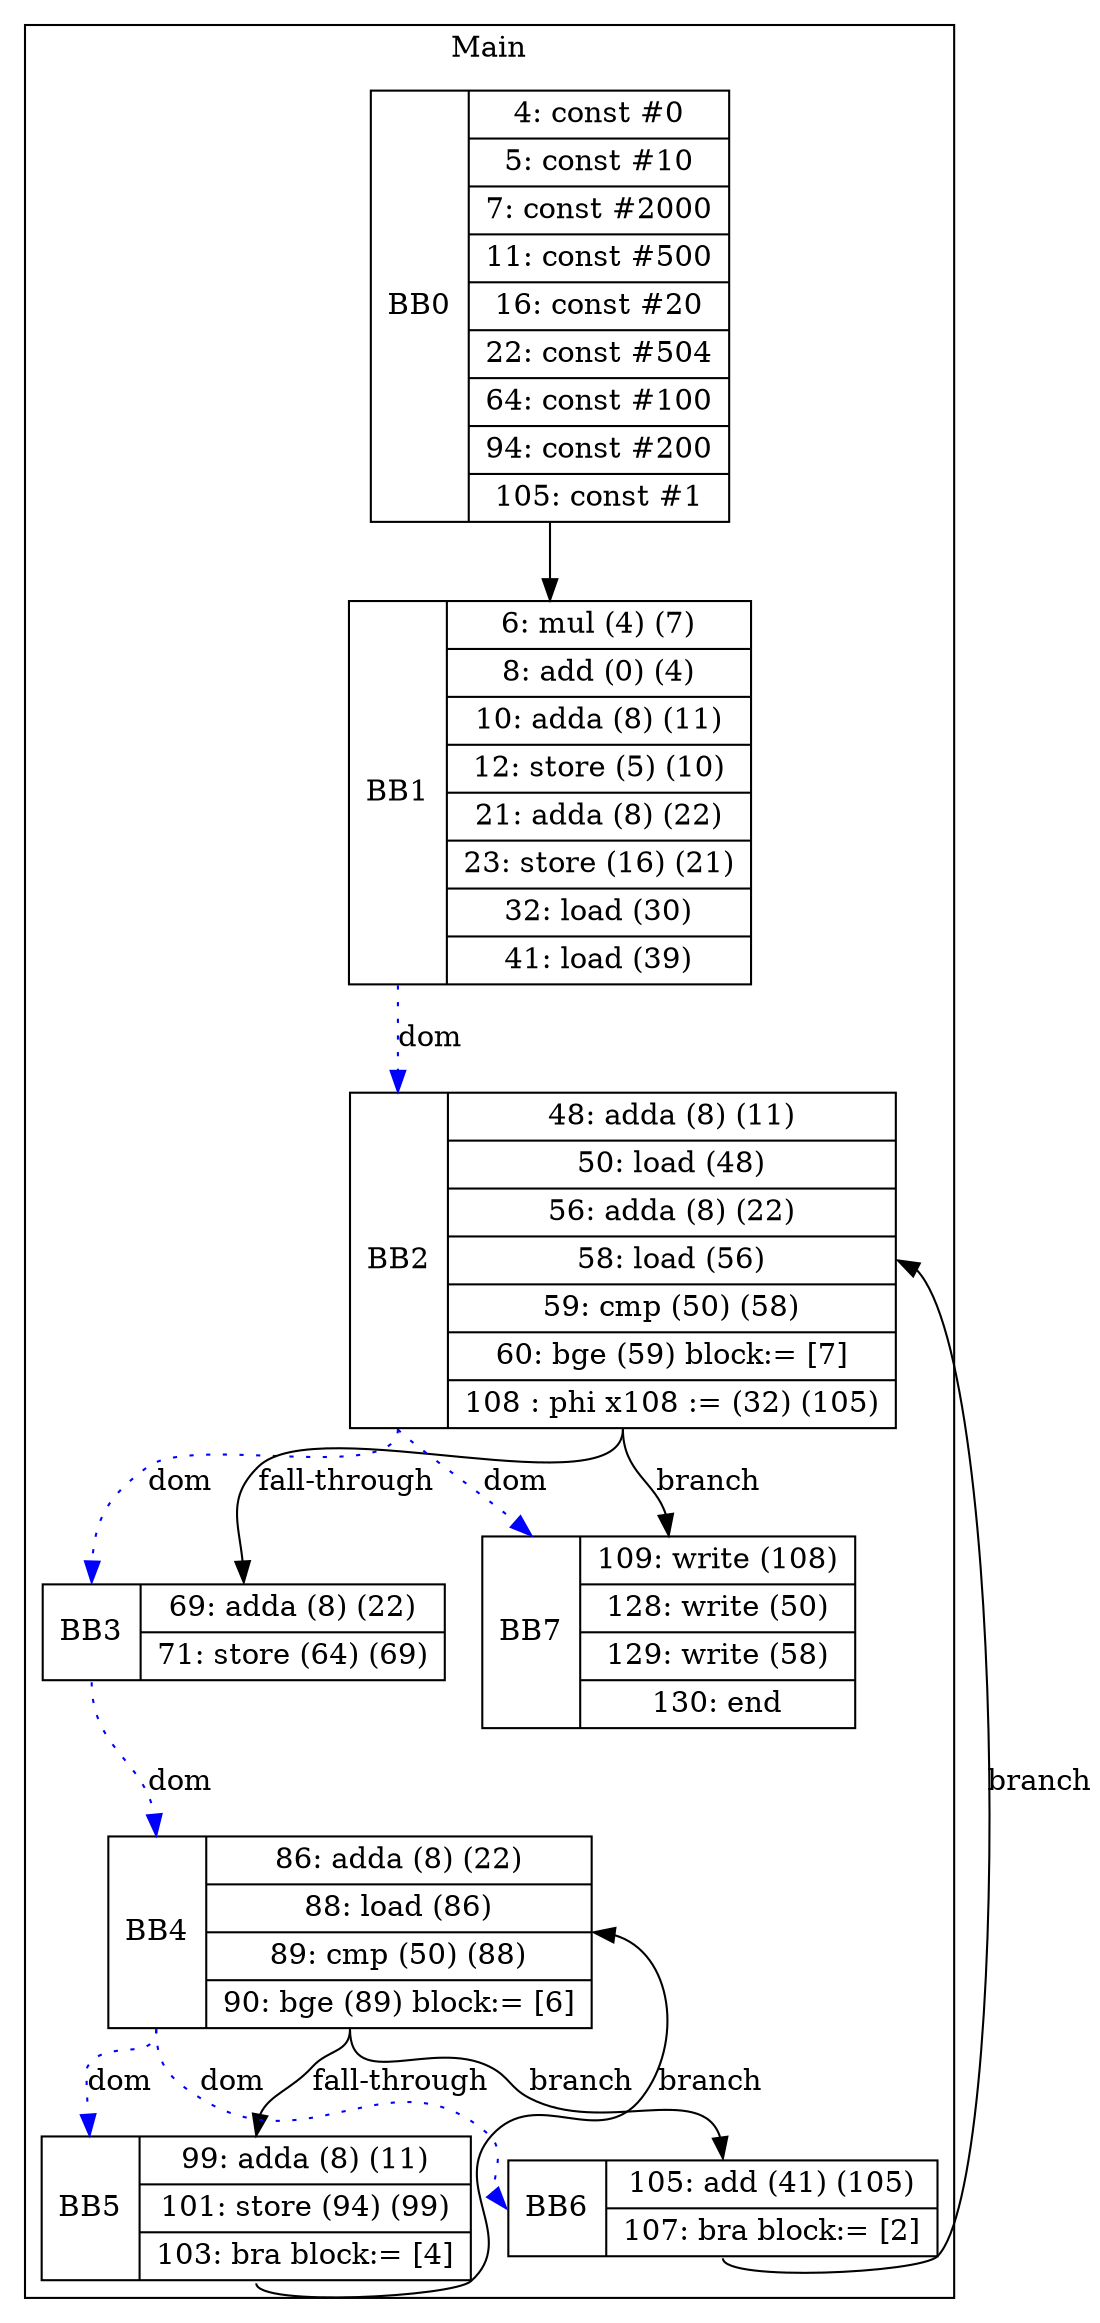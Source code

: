 digraph G {
node [shape=record];
subgraph cluster_main{
label = "Main";
BB0 [shape=record, label="<b>BB0|{4: const #0|5: const #10|7: const #2000|11: const #500|16: const #20|22: const #504|64: const #100|94: const #200|105: const #1}"];
BB1 [shape=record, label="<b>BB1|{6: mul (4) (7)|8: add (0) (4)|10: adda (8) (11)|12: store (5) (10)|21: adda (8) (22)|23: store (16) (21)|32: load (30)|41: load (39)}"];
BB2 [shape=record, label="<b>BB2|{48: adda (8) (11)|50: load (48)|56: adda (8) (22)|58: load (56)|59: cmp (50) (58)|60: bge (59) block:= [7]|108 : phi x108 := (32) (105)}"];
BB3 [shape=record, label="<b>BB3|{69: adda (8) (22)|71: store (64) (69)}"];
BB4 [shape=record, label="<b>BB4|{86: adda (8) (22)|88: load (86)|89: cmp (50) (88)|90: bge (89) block:= [6]}"];
BB5 [shape=record, label="<b>BB5|{99: adda (8) (11)|101: store (94) (99)|103: bra block:= [4]}"];
BB6 [shape=record, label="<b>BB6|{105: add (41) (105)|107: bra block:= [2]}"];
BB7 [shape=record, label="<b>BB7|{109: write (108)|128: write (50)|129: write (58)|130: end}"];
}
BB0:s -> BB1:n ;
BB1:b -> BB2:b [color=blue, style=dotted, label="dom"];
BB3:b -> BB4:b [color=blue, style=dotted, label="dom"];
BB2:b -> BB7:b [color=blue, style=dotted, label="dom"];
BB4:b -> BB6:b [color=blue, style=dotted, label="dom"];
BB2:b -> BB3:b [color=blue, style=dotted, label="dom"];
BB4:b -> BB5:b [color=blue, style=dotted, label="dom"];
BB4:s -> BB6:n [label="branch"];
BB2:s -> BB7:n [label="branch"];
BB6:s -> BB2:e [label="branch"];
BB5:s -> BB4:e [label="branch"];
BB2:s -> BB3:n [label="fall-through"];
BB4:s -> BB5:n [label="fall-through"];
}
